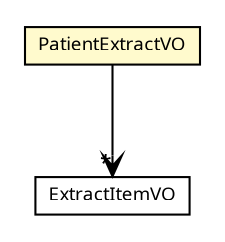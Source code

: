#!/usr/local/bin/dot
#
# Class diagram 
# Generated by UMLGraph version R5_6 (http://www.umlgraph.org/)
#

digraph G {
	edge [fontname="Trebuchet MS",fontsize=10,labelfontname="Trebuchet MS",labelfontsize=10];
	node [fontname="Trebuchet MS",fontsize=10,shape=plaintext];
	nodesep=0.25;
	ranksep=0.5;
	// se.cambio.cds.model.facade.ehr.vo.PatientExtractVO
	c270703 [label=<<table title="se.cambio.cds.model.facade.ehr.vo.PatientExtractVO" border="0" cellborder="1" cellspacing="0" cellpadding="2" port="p" bgcolor="lemonChiffon" href="./PatientExtractVO.html">
		<tr><td><table border="0" cellspacing="0" cellpadding="1">
<tr><td align="center" balign="center"><font face="Trebuchet MS"> PatientExtractVO </font></td></tr>
		</table></td></tr>
		</table>>, URL="./PatientExtractVO.html", fontname="Trebuchet MS", fontcolor="black", fontsize=9.0];
	// se.cambio.cds.model.facade.ehr.vo.ExtractItemVO
	c270704 [label=<<table title="se.cambio.cds.model.facade.ehr.vo.ExtractItemVO" border="0" cellborder="1" cellspacing="0" cellpadding="2" port="p" href="./ExtractItemVO.html">
		<tr><td><table border="0" cellspacing="0" cellpadding="1">
<tr><td align="center" balign="center"><font face="Trebuchet MS"> ExtractItemVO </font></td></tr>
		</table></td></tr>
		</table>>, URL="./ExtractItemVO.html", fontname="Trebuchet MS", fontcolor="black", fontsize=9.0];
	// se.cambio.cds.model.facade.ehr.vo.PatientExtractVO NAVASSOC se.cambio.cds.model.facade.ehr.vo.ExtractItemVO
	c270703:p -> c270704:p [taillabel="", label="", headlabel="*", fontname="Trebuchet MS", fontcolor="black", fontsize=10.0, color="black", arrowhead=open];
}

